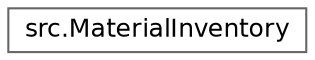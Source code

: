 digraph "Graphical Class Hierarchy"
{
 // LATEX_PDF_SIZE
  bgcolor="transparent";
  edge [fontname=Helvetica,fontsize=12,labelfontname=Helvetica,labelfontsize=10];
  node [fontname=Helvetica,fontsize=12,shape=box,height=0.2,width=0.4];
  rankdir="LR";
  Node0 [id="Node000000",label="src.MaterialInventory",height=0.2,width=0.4,color="grey40", fillcolor="white", style="filled",URL="$classsrc_1_1_material_inventory.html",tooltip="Represents a inventory with a fixed maximum capacity."];
}
